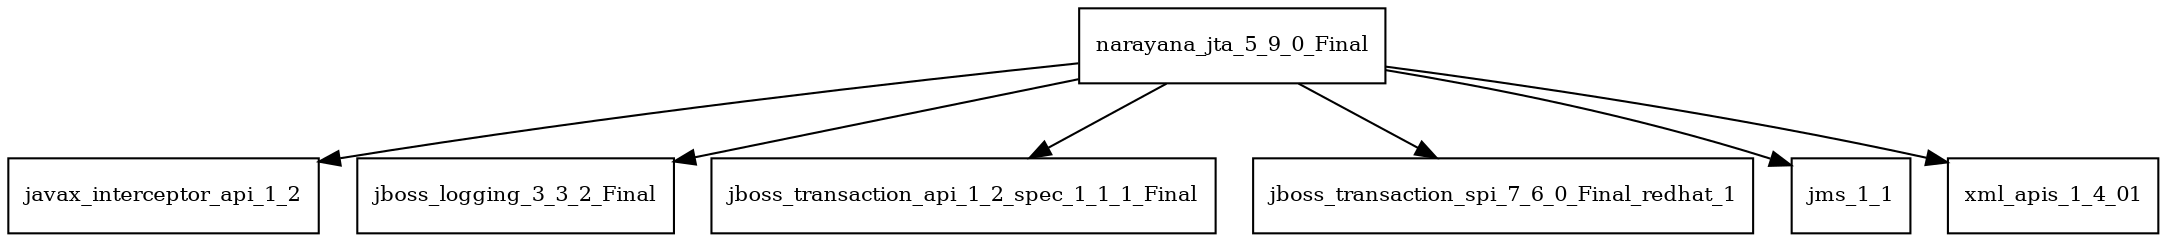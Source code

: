 digraph narayana_jta_5_9_0_Final_dependencies {
  node [shape = box, fontsize=10.0];
  narayana_jta_5_9_0_Final -> javax_interceptor_api_1_2;
  narayana_jta_5_9_0_Final -> jboss_logging_3_3_2_Final;
  narayana_jta_5_9_0_Final -> jboss_transaction_api_1_2_spec_1_1_1_Final;
  narayana_jta_5_9_0_Final -> jboss_transaction_spi_7_6_0_Final_redhat_1;
  narayana_jta_5_9_0_Final -> jms_1_1;
  narayana_jta_5_9_0_Final -> xml_apis_1_4_01;
}
